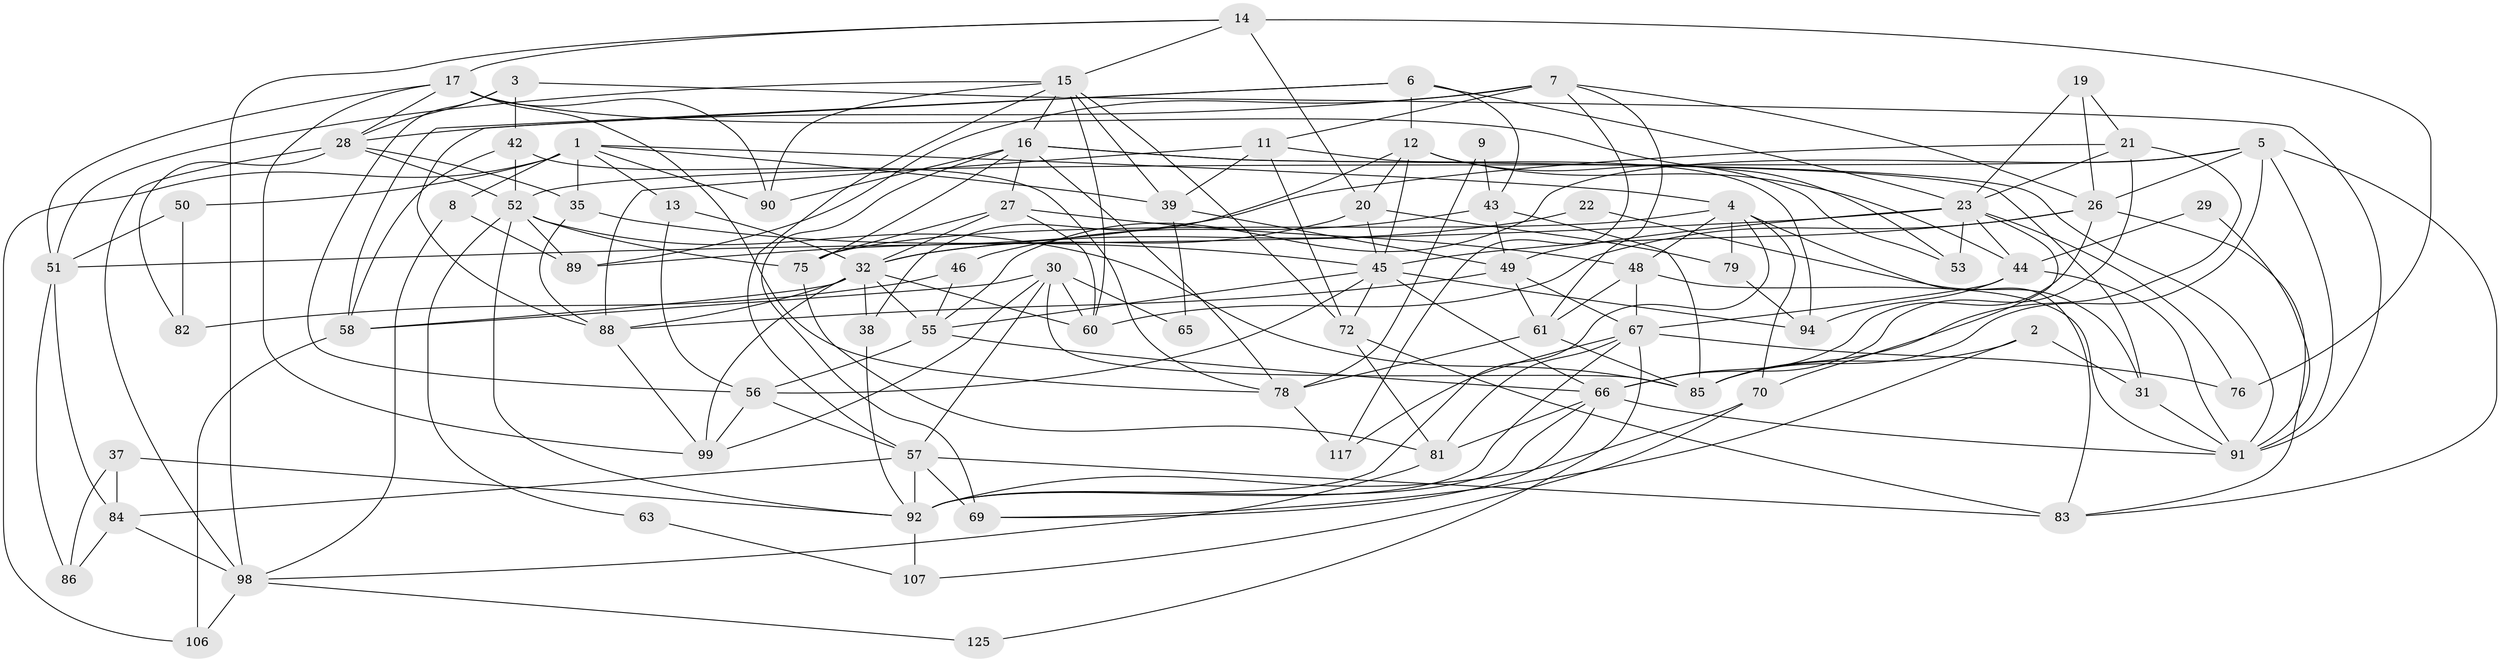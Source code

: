// Generated by graph-tools (version 1.1) at 2025/24/03/03/25 07:24:04]
// undirected, 78 vertices, 197 edges
graph export_dot {
graph [start="1"]
  node [color=gray90,style=filled];
  1 [super="+24"];
  2;
  3 [super="+105"];
  4 [super="+96"];
  5 [super="+112"];
  6 [super="+68"];
  7 [super="+10"];
  8;
  9;
  11 [super="+115"];
  12 [super="+36"];
  13;
  14 [super="+73"];
  15 [super="+18"];
  16 [super="+25"];
  17 [super="+116"];
  19;
  20 [super="+123"];
  21 [super="+62"];
  22;
  23 [super="+34"];
  26 [super="+80"];
  27;
  28 [super="+41"];
  29;
  30 [super="+33"];
  31 [super="+64"];
  32 [super="+47"];
  35 [super="+40"];
  37;
  38;
  39 [super="+111"];
  42;
  43;
  44 [super="+54"];
  45 [super="+103"];
  46;
  48 [super="+114"];
  49 [super="+71"];
  50;
  51;
  52 [super="+93"];
  53 [super="+122"];
  55 [super="+97"];
  56 [super="+108"];
  57 [super="+59"];
  58;
  60 [super="+124"];
  61 [super="+74"];
  63;
  65;
  66 [super="+121"];
  67 [super="+77"];
  69;
  70;
  72;
  75 [super="+100"];
  76;
  78 [super="+104"];
  79;
  81 [super="+110"];
  82;
  83 [super="+101"];
  84 [super="+87"];
  85;
  86 [super="+118"];
  88 [super="+126"];
  89 [super="+95"];
  90;
  91 [super="+119"];
  92 [super="+109"];
  94 [super="+102"];
  98 [super="+120"];
  99;
  106 [super="+113"];
  107;
  117;
  125;
  1 -- 13;
  1 -- 8;
  1 -- 50 [weight=2];
  1 -- 106;
  1 -- 35;
  1 -- 4;
  1 -- 39;
  1 -- 90;
  2 -- 69;
  2 -- 85;
  2 -- 31;
  3 -- 42;
  3 -- 28;
  3 -- 56;
  3 -- 91;
  4 -- 92;
  4 -- 70;
  4 -- 75;
  4 -- 48;
  4 -- 79;
  4 -- 83;
  5 -- 85;
  5 -- 52;
  5 -- 91;
  5 -- 83;
  5 -- 55;
  5 -- 26;
  6 -- 88;
  6 -- 23;
  6 -- 58;
  6 -- 43;
  6 -- 12;
  7 -- 117;
  7 -- 11;
  7 -- 89;
  7 -- 26;
  7 -- 28;
  7 -- 61;
  8 -- 98;
  8 -- 89;
  9 -- 78;
  9 -- 43;
  11 -- 39;
  11 -- 72;
  11 -- 88;
  11 -- 94;
  12 -- 44;
  12 -- 20;
  12 -- 53;
  12 -- 38;
  12 -- 45;
  13 -- 32;
  13 -- 56;
  14 -- 20 [weight=2];
  14 -- 76;
  14 -- 98;
  14 -- 17;
  14 -- 15;
  15 -- 90;
  15 -- 72;
  15 -- 16;
  15 -- 51;
  15 -- 60;
  15 -- 57;
  15 -- 39;
  16 -- 69;
  16 -- 27;
  16 -- 78;
  16 -- 90;
  16 -- 31;
  16 -- 91;
  16 -- 75;
  17 -- 90;
  17 -- 28;
  17 -- 99;
  17 -- 51;
  17 -- 53;
  17 -- 78;
  19 -- 26;
  19 -- 23;
  19 -- 21;
  20 -- 45;
  20 -- 32;
  20 -- 79;
  21 -- 66;
  21 -- 85;
  21 -- 23;
  21 -- 89;
  22 -- 31;
  22 -- 32;
  23 -- 49;
  23 -- 51;
  23 -- 53 [weight=2];
  23 -- 70;
  23 -- 76;
  23 -- 44;
  26 -- 66;
  26 -- 83;
  26 -- 60;
  26 -- 45;
  27 -- 60;
  27 -- 48;
  27 -- 32;
  27 -- 75;
  28 -- 82;
  28 -- 35;
  28 -- 52;
  28 -- 98;
  29 -- 44;
  29 -- 91;
  30 -- 58;
  30 -- 60;
  30 -- 65;
  30 -- 99;
  30 -- 85;
  30 -- 57;
  31 -- 91;
  32 -- 38;
  32 -- 55;
  32 -- 60;
  32 -- 99;
  32 -- 58;
  32 -- 88;
  35 -- 88;
  35 -- 45;
  37 -- 86 [weight=2];
  37 -- 84;
  37 -- 92;
  38 -- 92;
  39 -- 49;
  39 -- 65;
  42 -- 58;
  42 -- 52;
  42 -- 78;
  43 -- 85;
  43 -- 46;
  43 -- 49;
  44 -- 67;
  44 -- 94;
  44 -- 91;
  45 -- 72;
  45 -- 56;
  45 -- 66;
  45 -- 55;
  45 -- 94 [weight=2];
  46 -- 82;
  46 -- 55;
  48 -- 61;
  48 -- 91;
  48 -- 67;
  49 -- 61;
  49 -- 88;
  49 -- 67;
  50 -- 82;
  50 -- 51;
  51 -- 84;
  51 -- 86;
  52 -- 85;
  52 -- 63;
  52 -- 92;
  52 -- 89;
  52 -- 75;
  55 -- 66;
  55 -- 56;
  56 -- 57;
  56 -- 99;
  57 -- 69 [weight=2];
  57 -- 83;
  57 -- 84;
  57 -- 92;
  58 -- 106;
  61 -- 85;
  61 -- 78;
  63 -- 107;
  66 -- 92;
  66 -- 69;
  66 -- 81;
  66 -- 91;
  67 -- 81;
  67 -- 92;
  67 -- 117;
  67 -- 76;
  67 -- 125;
  70 -- 107;
  70 -- 92;
  72 -- 81;
  72 -- 83;
  75 -- 81;
  78 -- 117;
  79 -- 94;
  81 -- 98;
  84 -- 86;
  84 -- 98;
  88 -- 99;
  92 -- 107;
  98 -- 125;
  98 -- 106;
}
